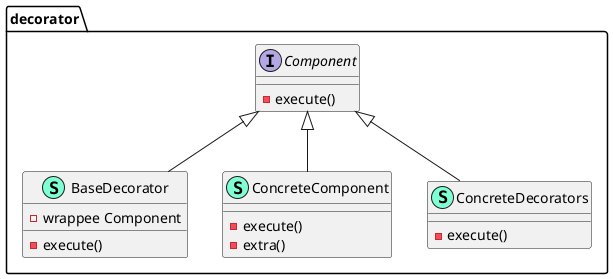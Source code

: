 @startuml
namespace decorator {
    class BaseDecorator << (S,Aquamarine) >> {
        - wrappee Component

        - execute() 

    }
    interface Component  {
        - execute() 

    }
    class ConcreteComponent << (S,Aquamarine) >> {
        - execute() 
        - extra() 

    }
    class ConcreteDecorators << (S,Aquamarine) >> {
        - execute() 

    }
}

"decorator.Component" <|-- "decorator.BaseDecorator"
"decorator.Component" <|-- "decorator.ConcreteComponent"
"decorator.Component" <|-- "decorator.ConcreteDecorators"

@enduml
